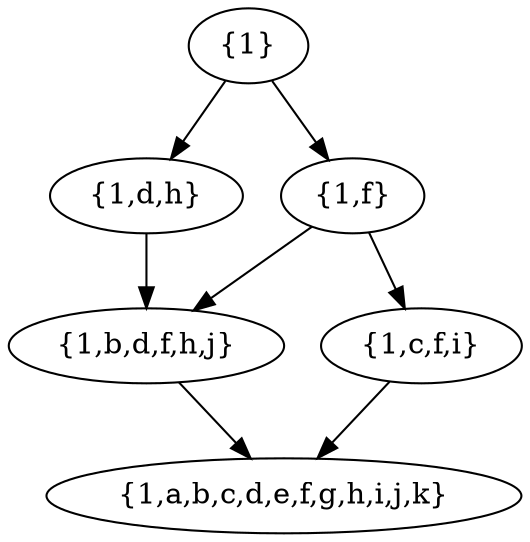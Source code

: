 digraph mygraph{
"{1}" -> "{1,d,h}" 
"{1}" -> "{1,f}" 
"{1,b,d,f,h,j}" -> "{1,a,b,c,d,e,f,g,h,i,j,k}" 
"{1,c,f,i}" -> "{1,a,b,c,d,e,f,g,h,i,j,k}" 
"{1,d,h}" -> "{1,b,d,f,h,j}" 
"{1,f}" -> "{1,b,d,f,h,j}" 
"{1,f}" -> "{1,c,f,i}" 
}